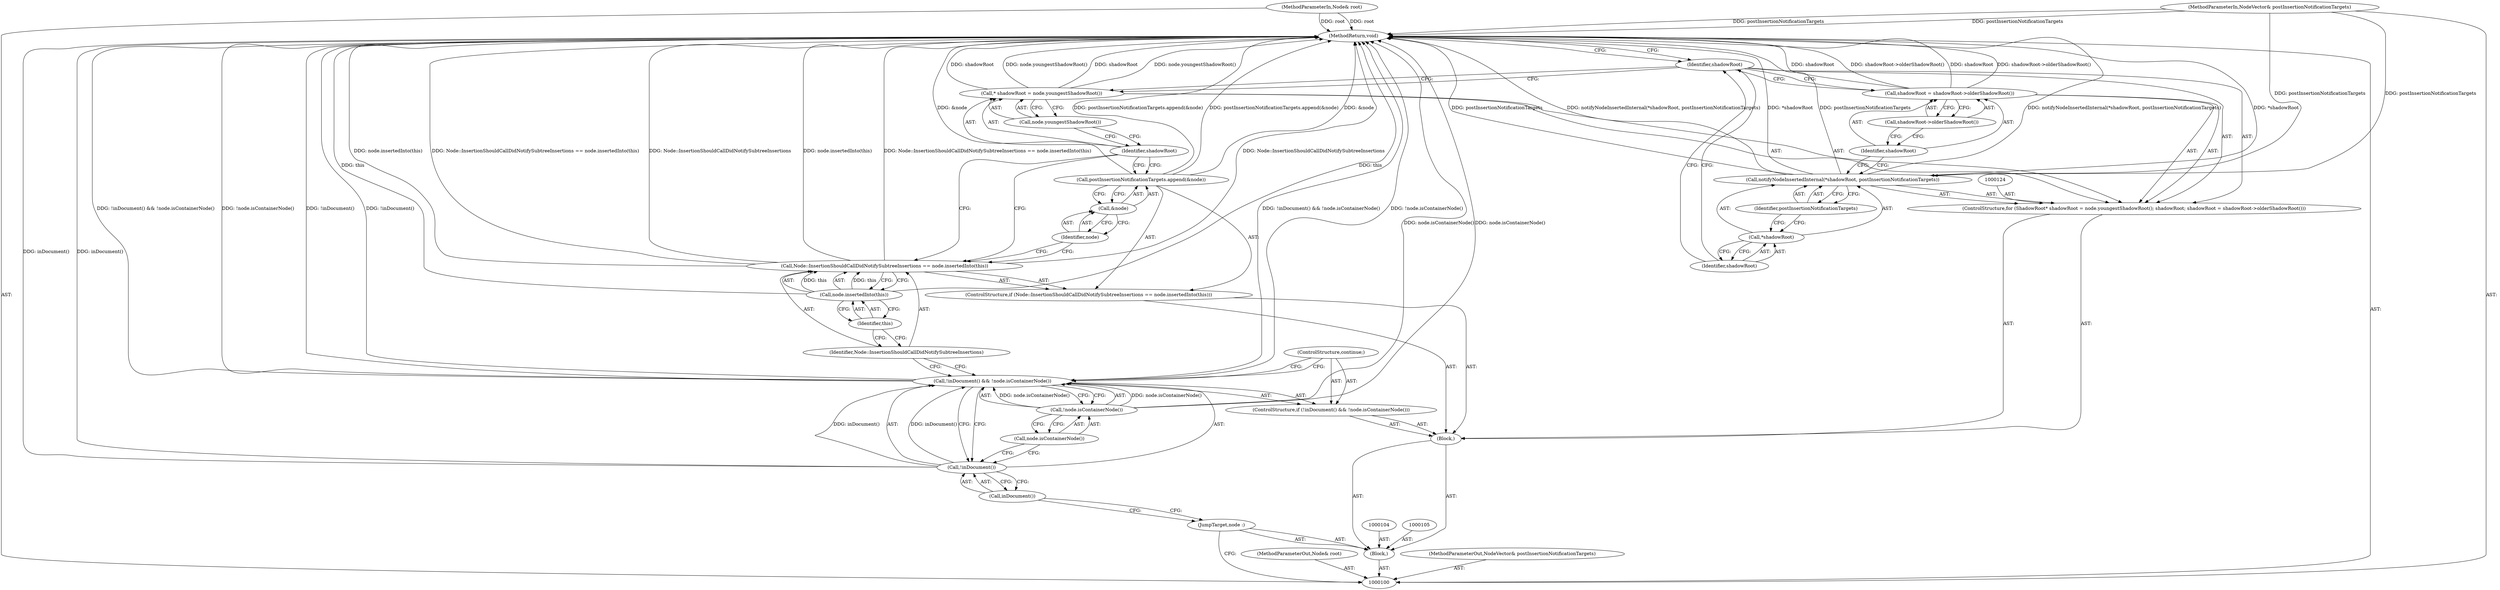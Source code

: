 digraph "1_Chrome_eb4d5d9ab41449b79fcf6f84d8983be2b12bd490" {
"1000136" [label="(MethodReturn,void)"];
"1000101" [label="(MethodParameterIn,Node& root)"];
"1000197" [label="(MethodParameterOut,Node& root)"];
"1000102" [label="(MethodParameterIn,NodeVector& postInsertionNotificationTargets)"];
"1000198" [label="(MethodParameterOut,NodeVector& postInsertionNotificationTargets)"];
"1000120" [label="(Call,postInsertionNotificationTargets.append(&node))"];
"1000121" [label="(Call,&node)"];
"1000122" [label="(Identifier,node)"];
"1000125" [label="(Call,* shadowRoot = node.youngestShadowRoot())"];
"1000126" [label="(Identifier,shadowRoot)"];
"1000127" [label="(Call,node.youngestShadowRoot())"];
"1000128" [label="(Identifier,shadowRoot)"];
"1000129" [label="(Call,shadowRoot = shadowRoot->olderShadowRoot())"];
"1000130" [label="(Identifier,shadowRoot)"];
"1000123" [label="(ControlStructure,for (ShadowRoot* shadowRoot = node.youngestShadowRoot(); shadowRoot; shadowRoot = shadowRoot->olderShadowRoot()))"];
"1000131" [label="(Call,shadowRoot->olderShadowRoot())"];
"1000132" [label="(Call,notifyNodeInsertedInternal(*shadowRoot, postInsertionNotificationTargets))"];
"1000133" [label="(Call,*shadowRoot)"];
"1000134" [label="(Identifier,shadowRoot)"];
"1000135" [label="(Identifier,postInsertionNotificationTargets)"];
"1000103" [label="(Block,)"];
"1000106" [label="(JumpTarget,node :)"];
"1000107" [label="(Block,)"];
"1000109" [label="(Call,!inDocument() && !node.isContainerNode())"];
"1000110" [label="(Call,!inDocument())"];
"1000111" [label="(Call,inDocument())"];
"1000112" [label="(Call,!node.isContainerNode())"];
"1000113" [label="(Call,node.isContainerNode())"];
"1000108" [label="(ControlStructure,if (!inDocument() && !node.isContainerNode()))"];
"1000114" [label="(ControlStructure,continue;)"];
"1000116" [label="(Call,Node::InsertionShouldCallDidNotifySubtreeInsertions == node.insertedInto(this))"];
"1000117" [label="(Identifier,Node::InsertionShouldCallDidNotifySubtreeInsertions)"];
"1000118" [label="(Call,node.insertedInto(this))"];
"1000119" [label="(Identifier,this)"];
"1000115" [label="(ControlStructure,if (Node::InsertionShouldCallDidNotifySubtreeInsertions == node.insertedInto(this)))"];
"1000136" -> "1000100"  [label="AST: "];
"1000136" -> "1000128"  [label="CFG: "];
"1000116" -> "1000136"  [label="DDG: Node::InsertionShouldCallDidNotifySubtreeInsertions"];
"1000116" -> "1000136"  [label="DDG: node.insertedInto(this)"];
"1000116" -> "1000136"  [label="DDG: Node::InsertionShouldCallDidNotifySubtreeInsertions == node.insertedInto(this)"];
"1000132" -> "1000136"  [label="DDG: notifyNodeInsertedInternal(*shadowRoot, postInsertionNotificationTargets)"];
"1000132" -> "1000136"  [label="DDG: *shadowRoot"];
"1000132" -> "1000136"  [label="DDG: postInsertionNotificationTargets"];
"1000120" -> "1000136"  [label="DDG: &node"];
"1000120" -> "1000136"  [label="DDG: postInsertionNotificationTargets.append(&node)"];
"1000125" -> "1000136"  [label="DDG: node.youngestShadowRoot()"];
"1000125" -> "1000136"  [label="DDG: shadowRoot"];
"1000118" -> "1000136"  [label="DDG: this"];
"1000109" -> "1000136"  [label="DDG: !inDocument() && !node.isContainerNode()"];
"1000109" -> "1000136"  [label="DDG: !node.isContainerNode()"];
"1000109" -> "1000136"  [label="DDG: !inDocument()"];
"1000129" -> "1000136"  [label="DDG: shadowRoot->olderShadowRoot()"];
"1000129" -> "1000136"  [label="DDG: shadowRoot"];
"1000102" -> "1000136"  [label="DDG: postInsertionNotificationTargets"];
"1000112" -> "1000136"  [label="DDG: node.isContainerNode()"];
"1000101" -> "1000136"  [label="DDG: root"];
"1000110" -> "1000136"  [label="DDG: inDocument()"];
"1000101" -> "1000100"  [label="AST: "];
"1000101" -> "1000136"  [label="DDG: root"];
"1000197" -> "1000100"  [label="AST: "];
"1000102" -> "1000100"  [label="AST: "];
"1000102" -> "1000136"  [label="DDG: postInsertionNotificationTargets"];
"1000102" -> "1000132"  [label="DDG: postInsertionNotificationTargets"];
"1000198" -> "1000100"  [label="AST: "];
"1000120" -> "1000115"  [label="AST: "];
"1000120" -> "1000121"  [label="CFG: "];
"1000121" -> "1000120"  [label="AST: "];
"1000126" -> "1000120"  [label="CFG: "];
"1000120" -> "1000136"  [label="DDG: &node"];
"1000120" -> "1000136"  [label="DDG: postInsertionNotificationTargets.append(&node)"];
"1000121" -> "1000120"  [label="AST: "];
"1000121" -> "1000122"  [label="CFG: "];
"1000122" -> "1000121"  [label="AST: "];
"1000120" -> "1000121"  [label="CFG: "];
"1000122" -> "1000121"  [label="AST: "];
"1000122" -> "1000116"  [label="CFG: "];
"1000121" -> "1000122"  [label="CFG: "];
"1000125" -> "1000123"  [label="AST: "];
"1000125" -> "1000127"  [label="CFG: "];
"1000126" -> "1000125"  [label="AST: "];
"1000127" -> "1000125"  [label="AST: "];
"1000128" -> "1000125"  [label="CFG: "];
"1000125" -> "1000136"  [label="DDG: node.youngestShadowRoot()"];
"1000125" -> "1000136"  [label="DDG: shadowRoot"];
"1000126" -> "1000125"  [label="AST: "];
"1000126" -> "1000120"  [label="CFG: "];
"1000126" -> "1000116"  [label="CFG: "];
"1000127" -> "1000126"  [label="CFG: "];
"1000127" -> "1000125"  [label="AST: "];
"1000127" -> "1000126"  [label="CFG: "];
"1000125" -> "1000127"  [label="CFG: "];
"1000128" -> "1000123"  [label="AST: "];
"1000128" -> "1000125"  [label="CFG: "];
"1000128" -> "1000129"  [label="CFG: "];
"1000134" -> "1000128"  [label="CFG: "];
"1000136" -> "1000128"  [label="CFG: "];
"1000129" -> "1000123"  [label="AST: "];
"1000129" -> "1000131"  [label="CFG: "];
"1000130" -> "1000129"  [label="AST: "];
"1000131" -> "1000129"  [label="AST: "];
"1000128" -> "1000129"  [label="CFG: "];
"1000129" -> "1000136"  [label="DDG: shadowRoot->olderShadowRoot()"];
"1000129" -> "1000136"  [label="DDG: shadowRoot"];
"1000130" -> "1000129"  [label="AST: "];
"1000130" -> "1000132"  [label="CFG: "];
"1000131" -> "1000130"  [label="CFG: "];
"1000123" -> "1000107"  [label="AST: "];
"1000124" -> "1000123"  [label="AST: "];
"1000125" -> "1000123"  [label="AST: "];
"1000128" -> "1000123"  [label="AST: "];
"1000129" -> "1000123"  [label="AST: "];
"1000132" -> "1000123"  [label="AST: "];
"1000131" -> "1000129"  [label="AST: "];
"1000131" -> "1000130"  [label="CFG: "];
"1000129" -> "1000131"  [label="CFG: "];
"1000132" -> "1000123"  [label="AST: "];
"1000132" -> "1000135"  [label="CFG: "];
"1000133" -> "1000132"  [label="AST: "];
"1000135" -> "1000132"  [label="AST: "];
"1000130" -> "1000132"  [label="CFG: "];
"1000132" -> "1000136"  [label="DDG: notifyNodeInsertedInternal(*shadowRoot, postInsertionNotificationTargets)"];
"1000132" -> "1000136"  [label="DDG: *shadowRoot"];
"1000132" -> "1000136"  [label="DDG: postInsertionNotificationTargets"];
"1000102" -> "1000132"  [label="DDG: postInsertionNotificationTargets"];
"1000133" -> "1000132"  [label="AST: "];
"1000133" -> "1000134"  [label="CFG: "];
"1000134" -> "1000133"  [label="AST: "];
"1000135" -> "1000133"  [label="CFG: "];
"1000134" -> "1000133"  [label="AST: "];
"1000134" -> "1000128"  [label="CFG: "];
"1000133" -> "1000134"  [label="CFG: "];
"1000135" -> "1000132"  [label="AST: "];
"1000135" -> "1000133"  [label="CFG: "];
"1000132" -> "1000135"  [label="CFG: "];
"1000103" -> "1000100"  [label="AST: "];
"1000104" -> "1000103"  [label="AST: "];
"1000105" -> "1000103"  [label="AST: "];
"1000106" -> "1000103"  [label="AST: "];
"1000107" -> "1000103"  [label="AST: "];
"1000106" -> "1000103"  [label="AST: "];
"1000106" -> "1000100"  [label="CFG: "];
"1000111" -> "1000106"  [label="CFG: "];
"1000107" -> "1000103"  [label="AST: "];
"1000108" -> "1000107"  [label="AST: "];
"1000115" -> "1000107"  [label="AST: "];
"1000123" -> "1000107"  [label="AST: "];
"1000109" -> "1000108"  [label="AST: "];
"1000109" -> "1000110"  [label="CFG: "];
"1000109" -> "1000112"  [label="CFG: "];
"1000110" -> "1000109"  [label="AST: "];
"1000112" -> "1000109"  [label="AST: "];
"1000114" -> "1000109"  [label="CFG: "];
"1000117" -> "1000109"  [label="CFG: "];
"1000109" -> "1000136"  [label="DDG: !inDocument() && !node.isContainerNode()"];
"1000109" -> "1000136"  [label="DDG: !node.isContainerNode()"];
"1000109" -> "1000136"  [label="DDG: !inDocument()"];
"1000110" -> "1000109"  [label="DDG: inDocument()"];
"1000112" -> "1000109"  [label="DDG: node.isContainerNode()"];
"1000110" -> "1000109"  [label="AST: "];
"1000110" -> "1000111"  [label="CFG: "];
"1000111" -> "1000110"  [label="AST: "];
"1000113" -> "1000110"  [label="CFG: "];
"1000109" -> "1000110"  [label="CFG: "];
"1000110" -> "1000136"  [label="DDG: inDocument()"];
"1000110" -> "1000109"  [label="DDG: inDocument()"];
"1000111" -> "1000110"  [label="AST: "];
"1000111" -> "1000106"  [label="CFG: "];
"1000110" -> "1000111"  [label="CFG: "];
"1000112" -> "1000109"  [label="AST: "];
"1000112" -> "1000113"  [label="CFG: "];
"1000113" -> "1000112"  [label="AST: "];
"1000109" -> "1000112"  [label="CFG: "];
"1000112" -> "1000136"  [label="DDG: node.isContainerNode()"];
"1000112" -> "1000109"  [label="DDG: node.isContainerNode()"];
"1000113" -> "1000112"  [label="AST: "];
"1000113" -> "1000110"  [label="CFG: "];
"1000112" -> "1000113"  [label="CFG: "];
"1000108" -> "1000107"  [label="AST: "];
"1000109" -> "1000108"  [label="AST: "];
"1000114" -> "1000108"  [label="AST: "];
"1000114" -> "1000108"  [label="AST: "];
"1000114" -> "1000109"  [label="CFG: "];
"1000116" -> "1000115"  [label="AST: "];
"1000116" -> "1000118"  [label="CFG: "];
"1000117" -> "1000116"  [label="AST: "];
"1000118" -> "1000116"  [label="AST: "];
"1000122" -> "1000116"  [label="CFG: "];
"1000126" -> "1000116"  [label="CFG: "];
"1000116" -> "1000136"  [label="DDG: Node::InsertionShouldCallDidNotifySubtreeInsertions"];
"1000116" -> "1000136"  [label="DDG: node.insertedInto(this)"];
"1000116" -> "1000136"  [label="DDG: Node::InsertionShouldCallDidNotifySubtreeInsertions == node.insertedInto(this)"];
"1000118" -> "1000116"  [label="DDG: this"];
"1000117" -> "1000116"  [label="AST: "];
"1000117" -> "1000109"  [label="CFG: "];
"1000119" -> "1000117"  [label="CFG: "];
"1000118" -> "1000116"  [label="AST: "];
"1000118" -> "1000119"  [label="CFG: "];
"1000119" -> "1000118"  [label="AST: "];
"1000116" -> "1000118"  [label="CFG: "];
"1000118" -> "1000136"  [label="DDG: this"];
"1000118" -> "1000116"  [label="DDG: this"];
"1000119" -> "1000118"  [label="AST: "];
"1000119" -> "1000117"  [label="CFG: "];
"1000118" -> "1000119"  [label="CFG: "];
"1000115" -> "1000107"  [label="AST: "];
"1000116" -> "1000115"  [label="AST: "];
"1000120" -> "1000115"  [label="AST: "];
}
